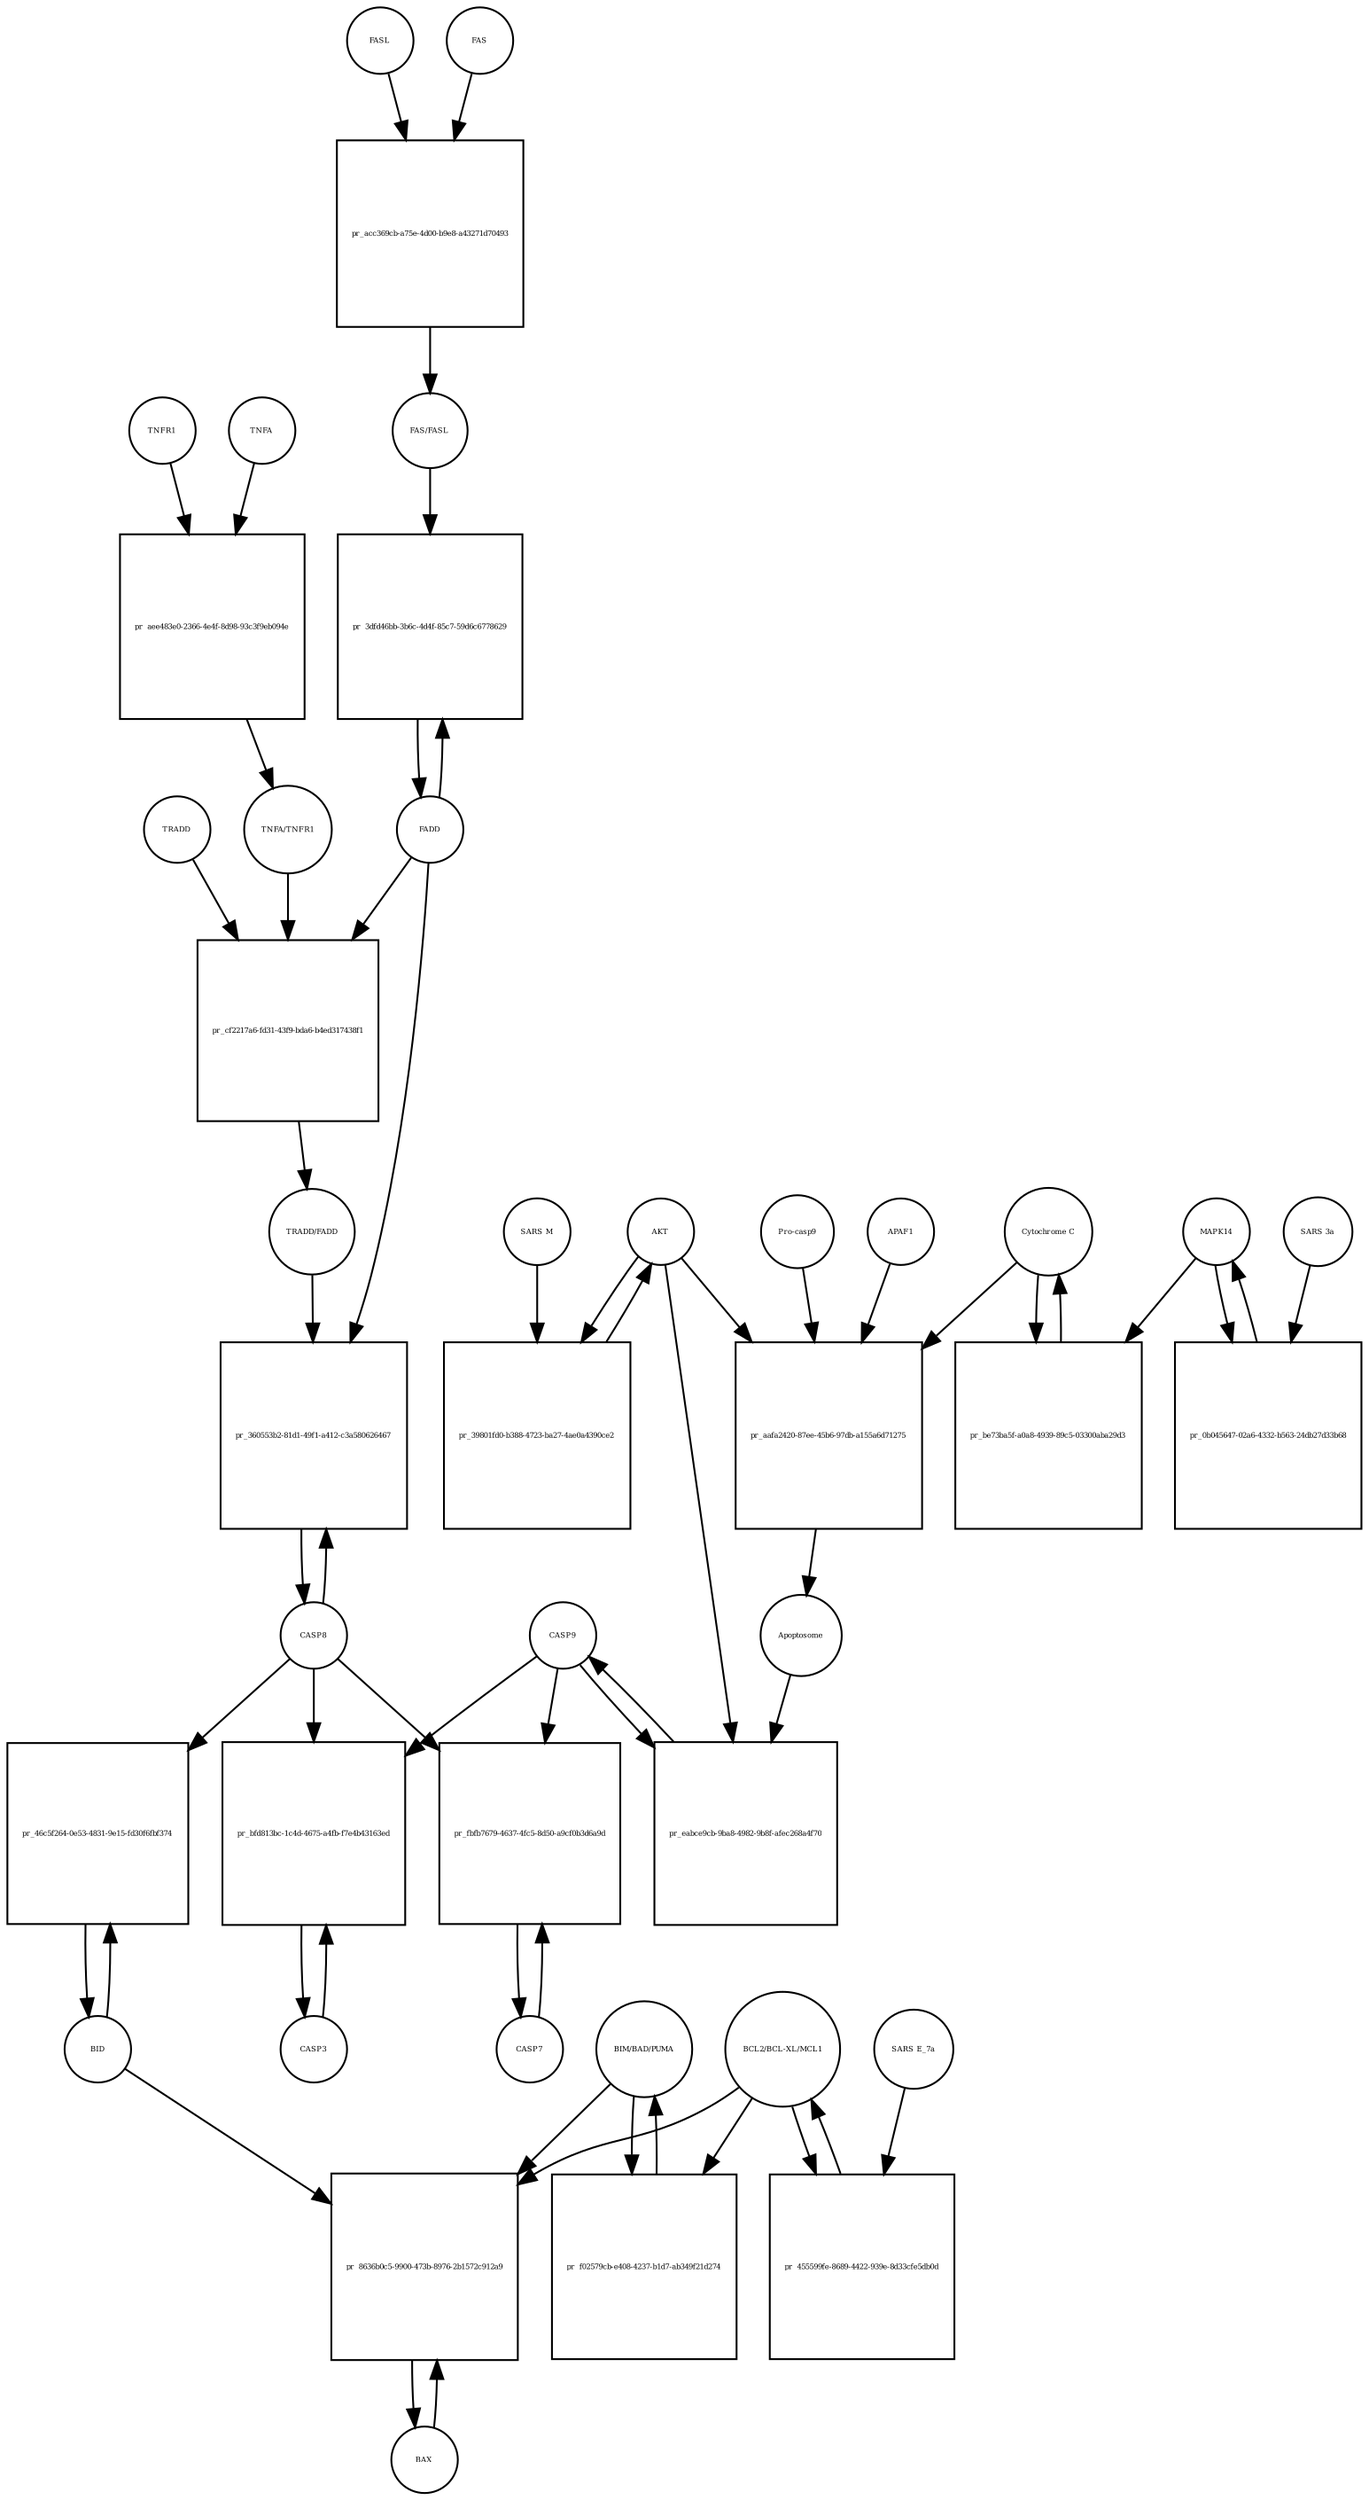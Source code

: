 strict digraph  {
FASL [annotation="", bipartite=0, cls=macromolecule, fontsize=4, label=FASL, shape=circle];
"pr_acc369cb-a75e-4d00-b9e8-a43271d70493" [annotation="", bipartite=1, cls=process, fontsize=4, label="pr_acc369cb-a75e-4d00-b9e8-a43271d70493", shape=square];
FAS [annotation="", bipartite=0, cls=macromolecule, fontsize=4, label=FAS, shape=circle];
"FAS/FASL" [annotation="", bipartite=0, cls=complex, fontsize=4, label="FAS/FASL", shape=circle];
TNFA [annotation="", bipartite=0, cls=macromolecule, fontsize=4, label=TNFA, shape=circle];
"pr_aee483e0-2366-4e4f-8d98-93c3f9eb094e" [annotation="", bipartite=1, cls=process, fontsize=4, label="pr_aee483e0-2366-4e4f-8d98-93c3f9eb094e", shape=square];
TNFR1 [annotation="", bipartite=0, cls=macromolecule, fontsize=4, label=TNFR1, shape=circle];
"TNFA/TNFR1" [annotation="", bipartite=0, cls=complex, fontsize=4, label="TNFA/TNFR1", shape=circle];
FADD [annotation="", bipartite=0, cls=macromolecule, fontsize=4, label=FADD, shape=circle];
"pr_3dfd46bb-3b6c-4d4f-85c7-59d6c6778629" [annotation="", bipartite=1, cls=process, fontsize=4, label="pr_3dfd46bb-3b6c-4d4f-85c7-59d6c6778629", shape=square];
CASP8 [annotation="", bipartite=0, cls=macromolecule, fontsize=4, label=CASP8, shape=circle];
"pr_360553b2-81d1-49f1-a412-c3a580626467" [annotation="", bipartite=1, cls=process, fontsize=4, label="pr_360553b2-81d1-49f1-a412-c3a580626467", shape=square];
"TRADD/FADD" [annotation="", bipartite=0, cls=complex, fontsize=4, label="TRADD/FADD", shape=circle];
CASP3 [annotation="", bipartite=0, cls=macromolecule, fontsize=4, label=CASP3, shape=circle];
"pr_bfd813bc-1c4d-4675-a4fb-f7e4b43163ed" [annotation="", bipartite=1, cls=process, fontsize=4, label="pr_bfd813bc-1c4d-4675-a4fb-f7e4b43163ed", shape=square];
CASP9 [annotation="", bipartite=0, cls=macromolecule, fontsize=4, label=CASP9, shape=circle];
"pr_eabce9cb-9ba8-4982-9b8f-afec268a4f70" [annotation="", bipartite=1, cls=process, fontsize=4, label="pr_eabce9cb-9ba8-4982-9b8f-afec268a4f70", shape=square];
Apoptosome [annotation="", bipartite=0, cls=complex, fontsize=4, label=Apoptosome, shape=circle];
AKT [annotation="", bipartite=0, cls=macromolecule, fontsize=4, label=AKT, shape=circle];
BID [annotation="", bipartite=0, cls=macromolecule, fontsize=4, label=BID, shape=circle];
"pr_46c5f264-0e53-4831-9e15-fd30f6fbf374" [annotation="", bipartite=1, cls=process, fontsize=4, label="pr_46c5f264-0e53-4831-9e15-fd30f6fbf374", shape=square];
BAX [annotation="", bipartite=0, cls=macromolecule, fontsize=4, label=BAX, shape=circle];
"pr_8636b0c5-9900-473b-8976-2b1572c912a9" [annotation="", bipartite=1, cls=process, fontsize=4, label="pr_8636b0c5-9900-473b-8976-2b1572c912a9", shape=square];
"BIM/BAD/PUMA" [annotation="", bipartite=0, cls=complex, fontsize=4, label="BIM/BAD/PUMA", shape=circle];
"BCL2/BCL-XL/MCL1" [annotation="", bipartite=0, cls=complex, fontsize=4, label="BCL2/BCL-XL/MCL1", shape=circle];
"Cytochrome C" [annotation="", bipartite=0, cls=macromolecule, fontsize=4, label="Cytochrome C", shape=circle];
"pr_be73ba5f-a0a8-4939-89c5-03300aba29d3" [annotation="", bipartite=1, cls=process, fontsize=4, label="pr_be73ba5f-a0a8-4939-89c5-03300aba29d3", shape=square];
MAPK14 [annotation="", bipartite=0, cls=macromolecule, fontsize=4, label=MAPK14, shape=circle];
APAF1 [annotation="", bipartite=0, cls=macromolecule, fontsize=4, label=APAF1, shape=circle];
"pr_aafa2420-87ee-45b6-97db-a155a6d71275" [annotation="", bipartite=1, cls=process, fontsize=4, label="pr_aafa2420-87ee-45b6-97db-a155a6d71275", shape=square];
"Pro-casp9" [annotation="", bipartite=0, cls=macromolecule, fontsize=4, label="Pro-casp9", shape=circle];
CASP7 [annotation="", bipartite=0, cls=macromolecule, fontsize=4, label=CASP7, shape=circle];
"pr_fbfb7679-4637-4fc5-8d50-a9cf0b3d6a9d" [annotation="", bipartite=1, cls=process, fontsize=4, label="pr_fbfb7679-4637-4fc5-8d50-a9cf0b3d6a9d", shape=square];
"pr_39801fd0-b388-4723-ba27-4ae0a4390ce2" [annotation="", bipartite=1, cls=process, fontsize=4, label="pr_39801fd0-b388-4723-ba27-4ae0a4390ce2", shape=square];
"SARS M" [annotation="", bipartite=0, cls=macromolecule, fontsize=4, label="SARS M", shape=circle];
"pr_cf2217a6-fd31-43f9-bda6-b4ed317438f1" [annotation="", bipartite=1, cls=process, fontsize=4, label="pr_cf2217a6-fd31-43f9-bda6-b4ed317438f1", shape=square];
TRADD [annotation="", bipartite=0, cls=macromolecule, fontsize=4, label=TRADD, shape=circle];
"pr_0b045647-02a6-4332-b563-24db27d33b68" [annotation="", bipartite=1, cls=process, fontsize=4, label="pr_0b045647-02a6-4332-b563-24db27d33b68", shape=square];
"SARS 3a" [annotation="", bipartite=0, cls=macromolecule, fontsize=4, label="SARS 3a", shape=circle];
"pr_f02579cb-e408-4237-b1d7-ab349f21d274" [annotation="", bipartite=1, cls=process, fontsize=4, label="pr_f02579cb-e408-4237-b1d7-ab349f21d274", shape=square];
"pr_455599fe-8689-4422-939e-8d33cfe5db0d" [annotation="", bipartite=1, cls=process, fontsize=4, label="pr_455599fe-8689-4422-939e-8d33cfe5db0d", shape=square];
"SARS E_7a" [annotation="", bipartite=0, cls=macromolecule, fontsize=4, label="SARS E_7a", shape=circle];
FASL -> "pr_acc369cb-a75e-4d00-b9e8-a43271d70493"  [annotation="", interaction_type=consumption];
"pr_acc369cb-a75e-4d00-b9e8-a43271d70493" -> "FAS/FASL"  [annotation="", interaction_type=production];
FAS -> "pr_acc369cb-a75e-4d00-b9e8-a43271d70493"  [annotation="", interaction_type=consumption];
"FAS/FASL" -> "pr_3dfd46bb-3b6c-4d4f-85c7-59d6c6778629"  [annotation="urn_miriam_kegg.pathway_hsa04210", interaction_type=catalysis];
TNFA -> "pr_aee483e0-2366-4e4f-8d98-93c3f9eb094e"  [annotation="", interaction_type=consumption];
"pr_aee483e0-2366-4e4f-8d98-93c3f9eb094e" -> "TNFA/TNFR1"  [annotation="", interaction_type=production];
TNFR1 -> "pr_aee483e0-2366-4e4f-8d98-93c3f9eb094e"  [annotation="", interaction_type=consumption];
"TNFA/TNFR1" -> "pr_cf2217a6-fd31-43f9-bda6-b4ed317438f1"  [annotation="urn_miriam_kegg.pathway_hsa04210", interaction_type=catalysis];
FADD -> "pr_3dfd46bb-3b6c-4d4f-85c7-59d6c6778629"  [annotation="", interaction_type=consumption];
FADD -> "pr_360553b2-81d1-49f1-a412-c3a580626467"  [annotation="urn_miriam_kegg.pathway_hsa04210", interaction_type=catalysis];
FADD -> "pr_cf2217a6-fd31-43f9-bda6-b4ed317438f1"  [annotation="", interaction_type=consumption];
"pr_3dfd46bb-3b6c-4d4f-85c7-59d6c6778629" -> FADD  [annotation="", interaction_type=production];
CASP8 -> "pr_360553b2-81d1-49f1-a412-c3a580626467"  [annotation="", interaction_type=consumption];
CASP8 -> "pr_bfd813bc-1c4d-4675-a4fb-f7e4b43163ed"  [annotation="urn_miriam_kegg.pathway_hsa04210", interaction_type=catalysis];
CASP8 -> "pr_46c5f264-0e53-4831-9e15-fd30f6fbf374"  [annotation="urn_miriam_kegg.pathway_hsa04210", interaction_type=catalysis];
CASP8 -> "pr_fbfb7679-4637-4fc5-8d50-a9cf0b3d6a9d"  [annotation="urn_miriam_kegg.pathway_hsa04210", interaction_type=catalysis];
"pr_360553b2-81d1-49f1-a412-c3a580626467" -> CASP8  [annotation="", interaction_type=production];
"TRADD/FADD" -> "pr_360553b2-81d1-49f1-a412-c3a580626467"  [annotation="urn_miriam_kegg.pathway_hsa04210", interaction_type=catalysis];
CASP3 -> "pr_bfd813bc-1c4d-4675-a4fb-f7e4b43163ed"  [annotation="", interaction_type=consumption];
"pr_bfd813bc-1c4d-4675-a4fb-f7e4b43163ed" -> CASP3  [annotation="", interaction_type=production];
CASP9 -> "pr_bfd813bc-1c4d-4675-a4fb-f7e4b43163ed"  [annotation="urn_miriam_kegg.pathway_hsa04210", interaction_type=catalysis];
CASP9 -> "pr_eabce9cb-9ba8-4982-9b8f-afec268a4f70"  [annotation="", interaction_type=consumption];
CASP9 -> "pr_fbfb7679-4637-4fc5-8d50-a9cf0b3d6a9d"  [annotation="urn_miriam_kegg.pathway_hsa04210", interaction_type=catalysis];
"pr_eabce9cb-9ba8-4982-9b8f-afec268a4f70" -> CASP9  [annotation="", interaction_type=production];
Apoptosome -> "pr_eabce9cb-9ba8-4982-9b8f-afec268a4f70"  [annotation="urn_miriam_kegg.pathway_hsa04210", interaction_type=catalysis];
AKT -> "pr_eabce9cb-9ba8-4982-9b8f-afec268a4f70"  [annotation="urn_miriam_kegg.pathway_hsa04210", interaction_type=inhibition];
AKT -> "pr_aafa2420-87ee-45b6-97db-a155a6d71275"  [annotation="urn_miriam_kegg.pathway_hsa04210", interaction_type=inhibition];
AKT -> "pr_39801fd0-b388-4723-ba27-4ae0a4390ce2"  [annotation="", interaction_type=consumption];
BID -> "pr_46c5f264-0e53-4831-9e15-fd30f6fbf374"  [annotation="", interaction_type=consumption];
BID -> "pr_8636b0c5-9900-473b-8976-2b1572c912a9"  [annotation=urn_miriam_pubmed_31226023, interaction_type=catalysis];
"pr_46c5f264-0e53-4831-9e15-fd30f6fbf374" -> BID  [annotation="", interaction_type=production];
BAX -> "pr_8636b0c5-9900-473b-8976-2b1572c912a9"  [annotation="", interaction_type=consumption];
"pr_8636b0c5-9900-473b-8976-2b1572c912a9" -> BAX  [annotation="", interaction_type=production];
"BIM/BAD/PUMA" -> "pr_8636b0c5-9900-473b-8976-2b1572c912a9"  [annotation=urn_miriam_pubmed_31226023, interaction_type=catalysis];
"BIM/BAD/PUMA" -> "pr_f02579cb-e408-4237-b1d7-ab349f21d274"  [annotation="", interaction_type=consumption];
"BCL2/BCL-XL/MCL1" -> "pr_8636b0c5-9900-473b-8976-2b1572c912a9"  [annotation=urn_miriam_pubmed_31226023, interaction_type=inhibition];
"BCL2/BCL-XL/MCL1" -> "pr_f02579cb-e408-4237-b1d7-ab349f21d274"  [annotation="", interaction_type=inhibition];
"BCL2/BCL-XL/MCL1" -> "pr_455599fe-8689-4422-939e-8d33cfe5db0d"  [annotation="", interaction_type=consumption];
"Cytochrome C" -> "pr_be73ba5f-a0a8-4939-89c5-03300aba29d3"  [annotation="", interaction_type=consumption];
"Cytochrome C" -> "pr_aafa2420-87ee-45b6-97db-a155a6d71275"  [annotation="", interaction_type=consumption];
"pr_be73ba5f-a0a8-4939-89c5-03300aba29d3" -> "Cytochrome C"  [annotation="", interaction_type=production];
MAPK14 -> "pr_be73ba5f-a0a8-4939-89c5-03300aba29d3"  [annotation="urn_miriam_kegg.pathway_hsa04210|urn_miriam_pubmed_31226023", interaction_type=catalysis];
MAPK14 -> "pr_0b045647-02a6-4332-b563-24db27d33b68"  [annotation="", interaction_type=consumption];
APAF1 -> "pr_aafa2420-87ee-45b6-97db-a155a6d71275"  [annotation="", interaction_type=consumption];
"pr_aafa2420-87ee-45b6-97db-a155a6d71275" -> Apoptosome  [annotation="", interaction_type=production];
"Pro-casp9" -> "pr_aafa2420-87ee-45b6-97db-a155a6d71275"  [annotation="", interaction_type=consumption];
CASP7 -> "pr_fbfb7679-4637-4fc5-8d50-a9cf0b3d6a9d"  [annotation="", interaction_type=consumption];
"pr_fbfb7679-4637-4fc5-8d50-a9cf0b3d6a9d" -> CASP7  [annotation="", interaction_type=production];
"pr_39801fd0-b388-4723-ba27-4ae0a4390ce2" -> AKT  [annotation="", interaction_type=production];
"SARS M" -> "pr_39801fd0-b388-4723-ba27-4ae0a4390ce2"  [annotation=urn_miriam_pubmed_31226023, interaction_type=inhibition];
"pr_cf2217a6-fd31-43f9-bda6-b4ed317438f1" -> "TRADD/FADD"  [annotation="", interaction_type=production];
TRADD -> "pr_cf2217a6-fd31-43f9-bda6-b4ed317438f1"  [annotation="", interaction_type=consumption];
"pr_0b045647-02a6-4332-b563-24db27d33b68" -> MAPK14  [annotation="", interaction_type=production];
"SARS 3a" -> "pr_0b045647-02a6-4332-b563-24db27d33b68"  [annotation=urn_miriam_pubmed_31226023, interaction_type=catalysis];
"pr_f02579cb-e408-4237-b1d7-ab349f21d274" -> "BIM/BAD/PUMA"  [annotation="", interaction_type=production];
"pr_455599fe-8689-4422-939e-8d33cfe5db0d" -> "BCL2/BCL-XL/MCL1"  [annotation="", interaction_type=production];
"SARS E_7a" -> "pr_455599fe-8689-4422-939e-8d33cfe5db0d"  [annotation="", interaction_type=inhibition];
}
